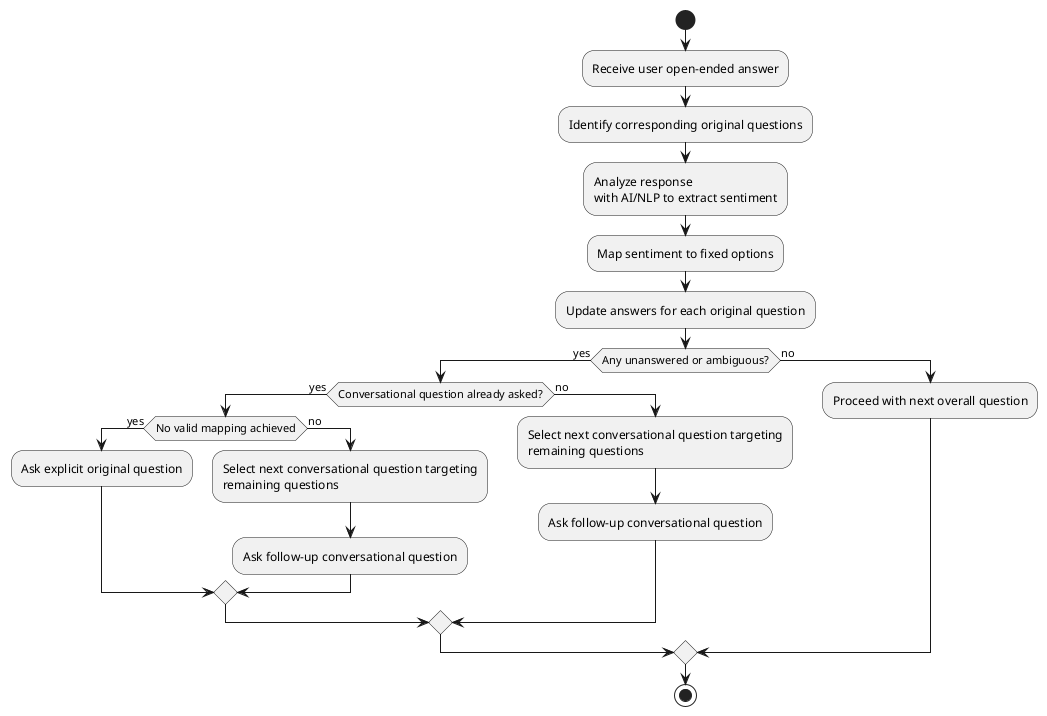 @startuml
start
:Receive user open-ended answer;
:Identify corresponding original questions;
:Analyze response\nwith AI/NLP to extract sentiment;
:Map sentiment to fixed options;
:Update answers for each original question;
if (Any unanswered or ambiguous?) then (yes)
  if (Conversational question already asked?) then (yes)
    if (No valid mapping achieved) then (yes)
      :Ask explicit original question;
    else (no)
      :Select next conversational question targeting\nremaining questions;
      :Ask follow-up conversational question;
    endif
  else (no)
    :Select next conversational question targeting\nremaining questions;
    :Ask follow-up conversational question;
  endif
else (no)
  :Proceed with next overall question;
endif
stop
@enduml